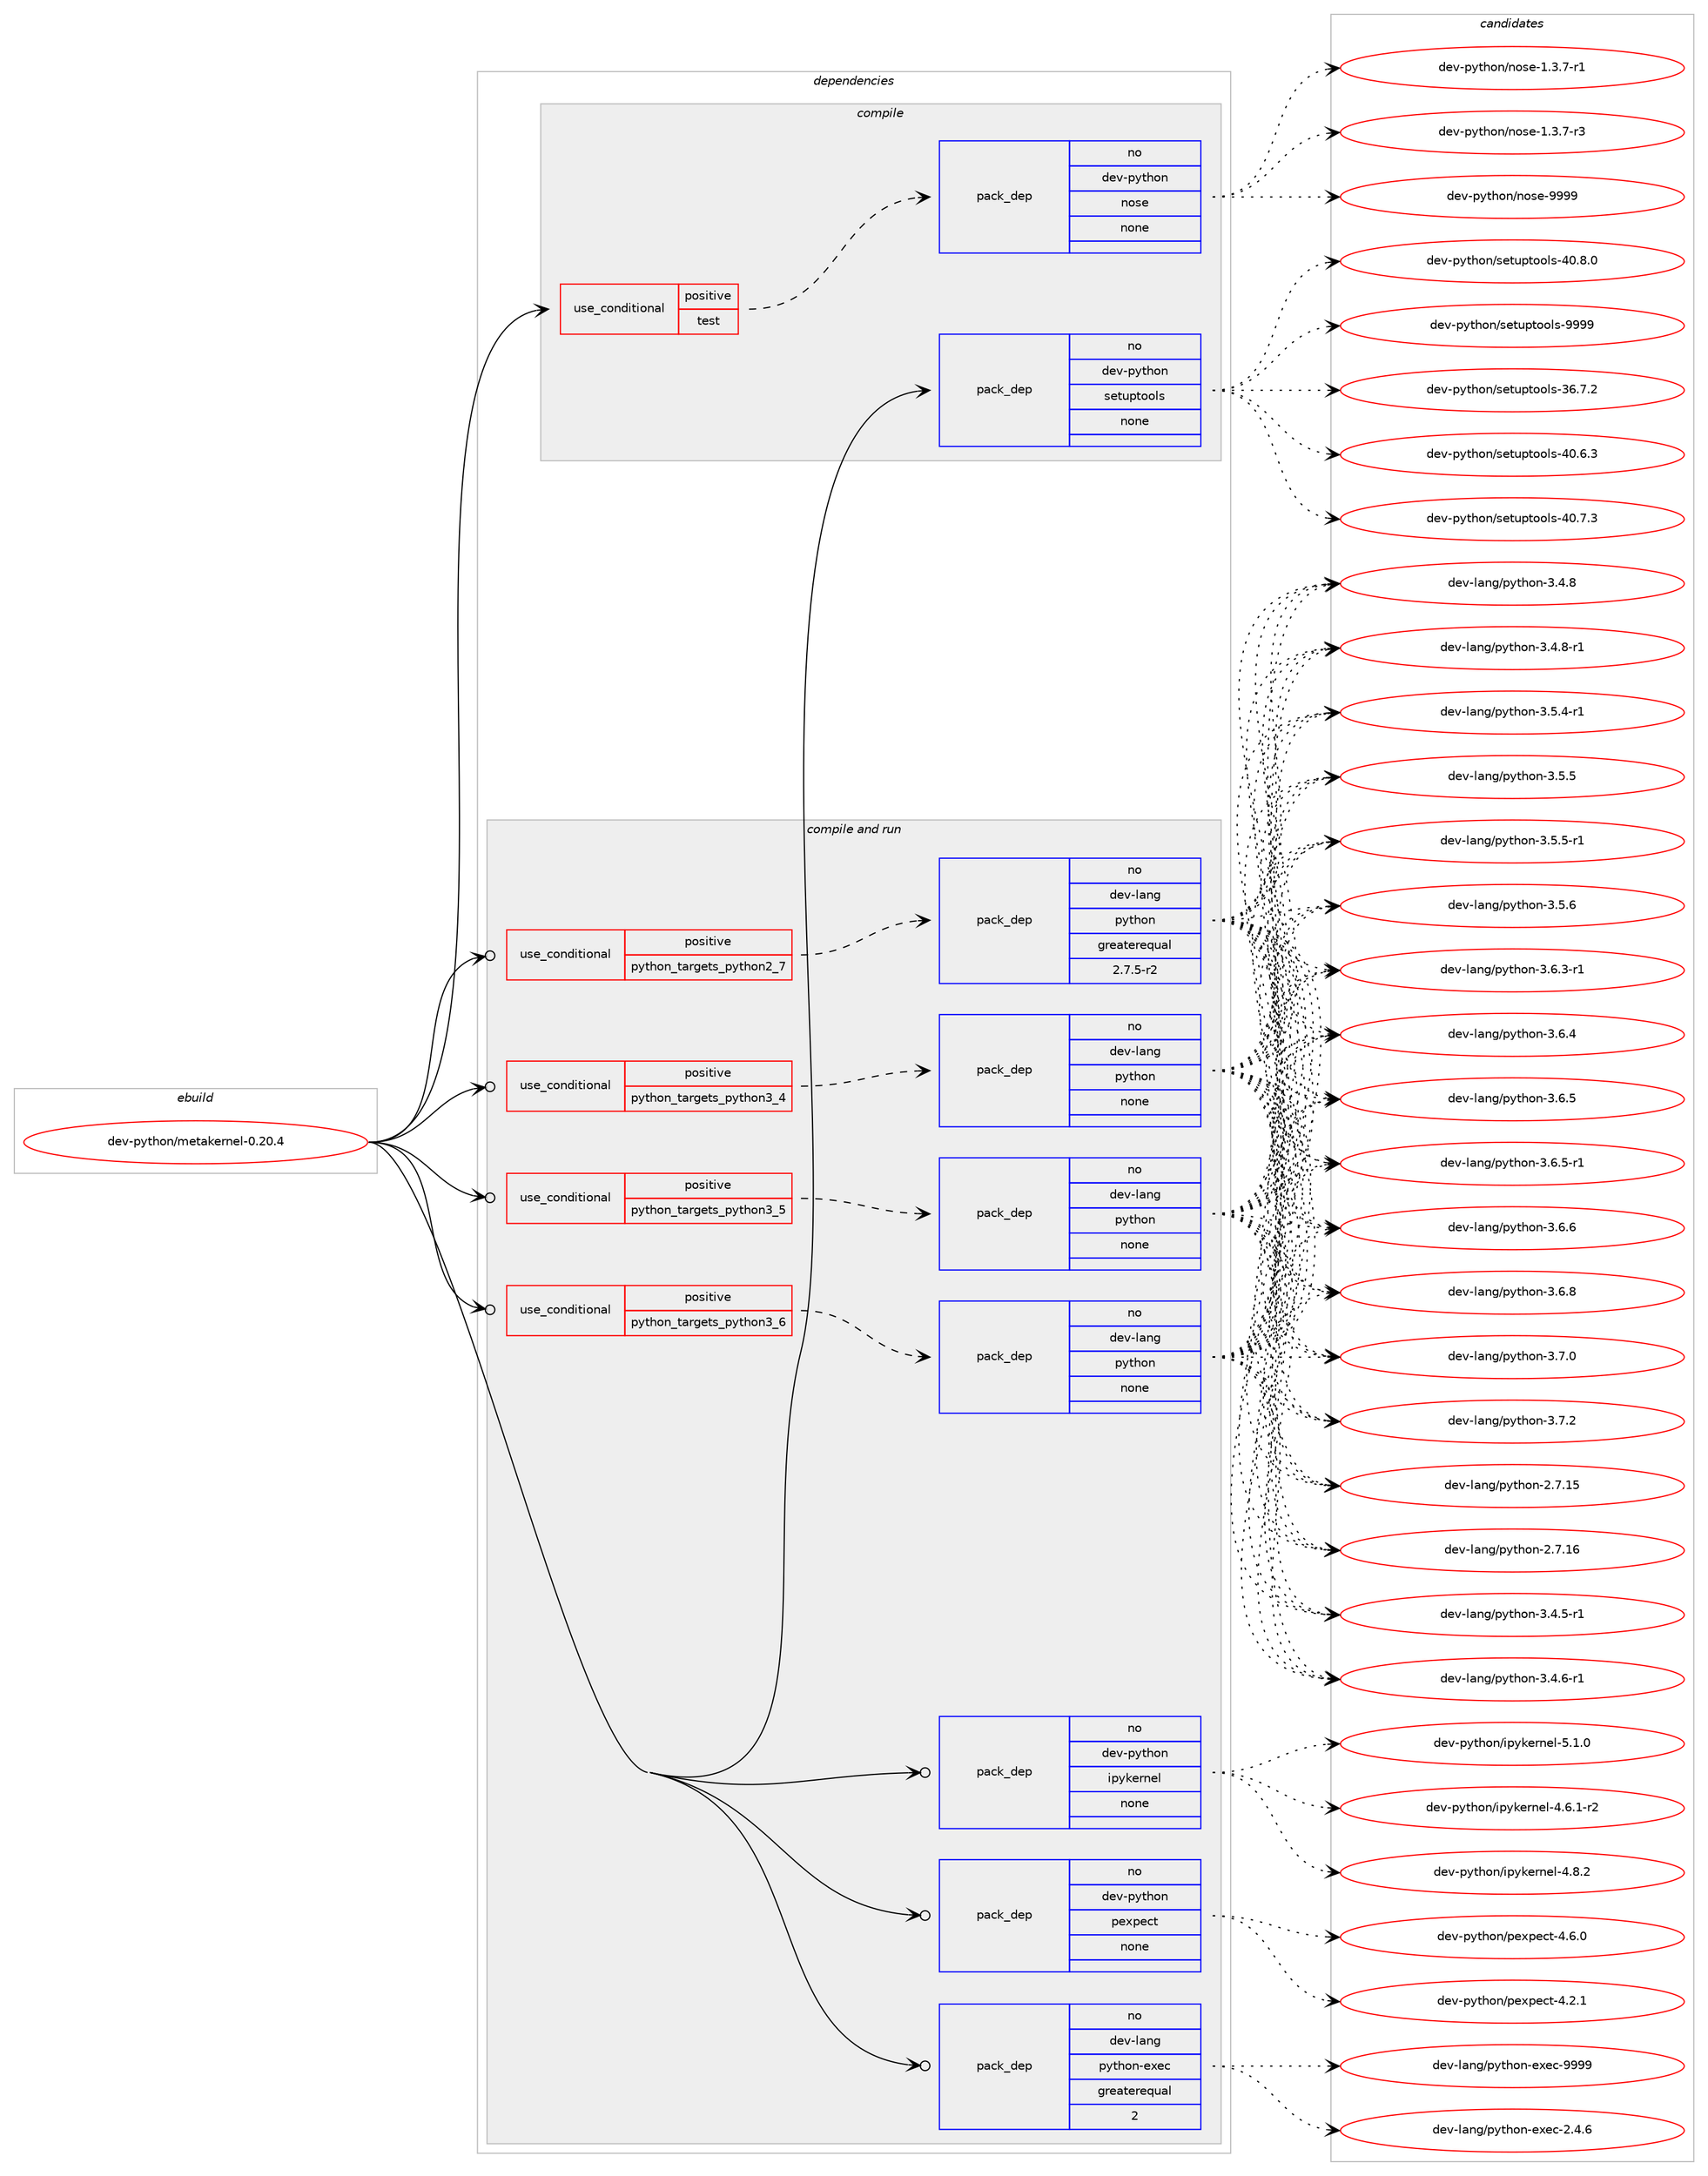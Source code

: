 digraph prolog {

# *************
# Graph options
# *************

newrank=true;
concentrate=true;
compound=true;
graph [rankdir=LR,fontname=Helvetica,fontsize=10,ranksep=1.5];#, ranksep=2.5, nodesep=0.2];
edge  [arrowhead=vee];
node  [fontname=Helvetica,fontsize=10];

# **********
# The ebuild
# **********

subgraph cluster_leftcol {
color=gray;
rank=same;
label=<<i>ebuild</i>>;
id [label="dev-python/metakernel-0.20.4", color=red, width=4, href="../dev-python/metakernel-0.20.4.svg"];
}

# ****************
# The dependencies
# ****************

subgraph cluster_midcol {
color=gray;
label=<<i>dependencies</i>>;
subgraph cluster_compile {
fillcolor="#eeeeee";
style=filled;
label=<<i>compile</i>>;
subgraph cond377414 {
dependency1418646 [label=<<TABLE BORDER="0" CELLBORDER="1" CELLSPACING="0" CELLPADDING="4"><TR><TD ROWSPAN="3" CELLPADDING="10">use_conditional</TD></TR><TR><TD>positive</TD></TR><TR><TD>test</TD></TR></TABLE>>, shape=none, color=red];
subgraph pack1017958 {
dependency1418647 [label=<<TABLE BORDER="0" CELLBORDER="1" CELLSPACING="0" CELLPADDING="4" WIDTH="220"><TR><TD ROWSPAN="6" CELLPADDING="30">pack_dep</TD></TR><TR><TD WIDTH="110">no</TD></TR><TR><TD>dev-python</TD></TR><TR><TD>nose</TD></TR><TR><TD>none</TD></TR><TR><TD></TD></TR></TABLE>>, shape=none, color=blue];
}
dependency1418646:e -> dependency1418647:w [weight=20,style="dashed",arrowhead="vee"];
}
id:e -> dependency1418646:w [weight=20,style="solid",arrowhead="vee"];
subgraph pack1017959 {
dependency1418648 [label=<<TABLE BORDER="0" CELLBORDER="1" CELLSPACING="0" CELLPADDING="4" WIDTH="220"><TR><TD ROWSPAN="6" CELLPADDING="30">pack_dep</TD></TR><TR><TD WIDTH="110">no</TD></TR><TR><TD>dev-python</TD></TR><TR><TD>setuptools</TD></TR><TR><TD>none</TD></TR><TR><TD></TD></TR></TABLE>>, shape=none, color=blue];
}
id:e -> dependency1418648:w [weight=20,style="solid",arrowhead="vee"];
}
subgraph cluster_compileandrun {
fillcolor="#eeeeee";
style=filled;
label=<<i>compile and run</i>>;
subgraph cond377415 {
dependency1418649 [label=<<TABLE BORDER="0" CELLBORDER="1" CELLSPACING="0" CELLPADDING="4"><TR><TD ROWSPAN="3" CELLPADDING="10">use_conditional</TD></TR><TR><TD>positive</TD></TR><TR><TD>python_targets_python2_7</TD></TR></TABLE>>, shape=none, color=red];
subgraph pack1017960 {
dependency1418650 [label=<<TABLE BORDER="0" CELLBORDER="1" CELLSPACING="0" CELLPADDING="4" WIDTH="220"><TR><TD ROWSPAN="6" CELLPADDING="30">pack_dep</TD></TR><TR><TD WIDTH="110">no</TD></TR><TR><TD>dev-lang</TD></TR><TR><TD>python</TD></TR><TR><TD>greaterequal</TD></TR><TR><TD>2.7.5-r2</TD></TR></TABLE>>, shape=none, color=blue];
}
dependency1418649:e -> dependency1418650:w [weight=20,style="dashed",arrowhead="vee"];
}
id:e -> dependency1418649:w [weight=20,style="solid",arrowhead="odotvee"];
subgraph cond377416 {
dependency1418651 [label=<<TABLE BORDER="0" CELLBORDER="1" CELLSPACING="0" CELLPADDING="4"><TR><TD ROWSPAN="3" CELLPADDING="10">use_conditional</TD></TR><TR><TD>positive</TD></TR><TR><TD>python_targets_python3_4</TD></TR></TABLE>>, shape=none, color=red];
subgraph pack1017961 {
dependency1418652 [label=<<TABLE BORDER="0" CELLBORDER="1" CELLSPACING="0" CELLPADDING="4" WIDTH="220"><TR><TD ROWSPAN="6" CELLPADDING="30">pack_dep</TD></TR><TR><TD WIDTH="110">no</TD></TR><TR><TD>dev-lang</TD></TR><TR><TD>python</TD></TR><TR><TD>none</TD></TR><TR><TD></TD></TR></TABLE>>, shape=none, color=blue];
}
dependency1418651:e -> dependency1418652:w [weight=20,style="dashed",arrowhead="vee"];
}
id:e -> dependency1418651:w [weight=20,style="solid",arrowhead="odotvee"];
subgraph cond377417 {
dependency1418653 [label=<<TABLE BORDER="0" CELLBORDER="1" CELLSPACING="0" CELLPADDING="4"><TR><TD ROWSPAN="3" CELLPADDING="10">use_conditional</TD></TR><TR><TD>positive</TD></TR><TR><TD>python_targets_python3_5</TD></TR></TABLE>>, shape=none, color=red];
subgraph pack1017962 {
dependency1418654 [label=<<TABLE BORDER="0" CELLBORDER="1" CELLSPACING="0" CELLPADDING="4" WIDTH="220"><TR><TD ROWSPAN="6" CELLPADDING="30">pack_dep</TD></TR><TR><TD WIDTH="110">no</TD></TR><TR><TD>dev-lang</TD></TR><TR><TD>python</TD></TR><TR><TD>none</TD></TR><TR><TD></TD></TR></TABLE>>, shape=none, color=blue];
}
dependency1418653:e -> dependency1418654:w [weight=20,style="dashed",arrowhead="vee"];
}
id:e -> dependency1418653:w [weight=20,style="solid",arrowhead="odotvee"];
subgraph cond377418 {
dependency1418655 [label=<<TABLE BORDER="0" CELLBORDER="1" CELLSPACING="0" CELLPADDING="4"><TR><TD ROWSPAN="3" CELLPADDING="10">use_conditional</TD></TR><TR><TD>positive</TD></TR><TR><TD>python_targets_python3_6</TD></TR></TABLE>>, shape=none, color=red];
subgraph pack1017963 {
dependency1418656 [label=<<TABLE BORDER="0" CELLBORDER="1" CELLSPACING="0" CELLPADDING="4" WIDTH="220"><TR><TD ROWSPAN="6" CELLPADDING="30">pack_dep</TD></TR><TR><TD WIDTH="110">no</TD></TR><TR><TD>dev-lang</TD></TR><TR><TD>python</TD></TR><TR><TD>none</TD></TR><TR><TD></TD></TR></TABLE>>, shape=none, color=blue];
}
dependency1418655:e -> dependency1418656:w [weight=20,style="dashed",arrowhead="vee"];
}
id:e -> dependency1418655:w [weight=20,style="solid",arrowhead="odotvee"];
subgraph pack1017964 {
dependency1418657 [label=<<TABLE BORDER="0" CELLBORDER="1" CELLSPACING="0" CELLPADDING="4" WIDTH="220"><TR><TD ROWSPAN="6" CELLPADDING="30">pack_dep</TD></TR><TR><TD WIDTH="110">no</TD></TR><TR><TD>dev-lang</TD></TR><TR><TD>python-exec</TD></TR><TR><TD>greaterequal</TD></TR><TR><TD>2</TD></TR></TABLE>>, shape=none, color=blue];
}
id:e -> dependency1418657:w [weight=20,style="solid",arrowhead="odotvee"];
subgraph pack1017965 {
dependency1418658 [label=<<TABLE BORDER="0" CELLBORDER="1" CELLSPACING="0" CELLPADDING="4" WIDTH="220"><TR><TD ROWSPAN="6" CELLPADDING="30">pack_dep</TD></TR><TR><TD WIDTH="110">no</TD></TR><TR><TD>dev-python</TD></TR><TR><TD>ipykernel</TD></TR><TR><TD>none</TD></TR><TR><TD></TD></TR></TABLE>>, shape=none, color=blue];
}
id:e -> dependency1418658:w [weight=20,style="solid",arrowhead="odotvee"];
subgraph pack1017966 {
dependency1418659 [label=<<TABLE BORDER="0" CELLBORDER="1" CELLSPACING="0" CELLPADDING="4" WIDTH="220"><TR><TD ROWSPAN="6" CELLPADDING="30">pack_dep</TD></TR><TR><TD WIDTH="110">no</TD></TR><TR><TD>dev-python</TD></TR><TR><TD>pexpect</TD></TR><TR><TD>none</TD></TR><TR><TD></TD></TR></TABLE>>, shape=none, color=blue];
}
id:e -> dependency1418659:w [weight=20,style="solid",arrowhead="odotvee"];
}
subgraph cluster_run {
fillcolor="#eeeeee";
style=filled;
label=<<i>run</i>>;
}
}

# **************
# The candidates
# **************

subgraph cluster_choices {
rank=same;
color=gray;
label=<<i>candidates</i>>;

subgraph choice1017958 {
color=black;
nodesep=1;
choice10010111845112121116104111110471101111151014549465146554511449 [label="dev-python/nose-1.3.7-r1", color=red, width=4,href="../dev-python/nose-1.3.7-r1.svg"];
choice10010111845112121116104111110471101111151014549465146554511451 [label="dev-python/nose-1.3.7-r3", color=red, width=4,href="../dev-python/nose-1.3.7-r3.svg"];
choice10010111845112121116104111110471101111151014557575757 [label="dev-python/nose-9999", color=red, width=4,href="../dev-python/nose-9999.svg"];
dependency1418647:e -> choice10010111845112121116104111110471101111151014549465146554511449:w [style=dotted,weight="100"];
dependency1418647:e -> choice10010111845112121116104111110471101111151014549465146554511451:w [style=dotted,weight="100"];
dependency1418647:e -> choice10010111845112121116104111110471101111151014557575757:w [style=dotted,weight="100"];
}
subgraph choice1017959 {
color=black;
nodesep=1;
choice100101118451121211161041111104711510111611711211611111110811545515446554650 [label="dev-python/setuptools-36.7.2", color=red, width=4,href="../dev-python/setuptools-36.7.2.svg"];
choice100101118451121211161041111104711510111611711211611111110811545524846544651 [label="dev-python/setuptools-40.6.3", color=red, width=4,href="../dev-python/setuptools-40.6.3.svg"];
choice100101118451121211161041111104711510111611711211611111110811545524846554651 [label="dev-python/setuptools-40.7.3", color=red, width=4,href="../dev-python/setuptools-40.7.3.svg"];
choice100101118451121211161041111104711510111611711211611111110811545524846564648 [label="dev-python/setuptools-40.8.0", color=red, width=4,href="../dev-python/setuptools-40.8.0.svg"];
choice10010111845112121116104111110471151011161171121161111111081154557575757 [label="dev-python/setuptools-9999", color=red, width=4,href="../dev-python/setuptools-9999.svg"];
dependency1418648:e -> choice100101118451121211161041111104711510111611711211611111110811545515446554650:w [style=dotted,weight="100"];
dependency1418648:e -> choice100101118451121211161041111104711510111611711211611111110811545524846544651:w [style=dotted,weight="100"];
dependency1418648:e -> choice100101118451121211161041111104711510111611711211611111110811545524846554651:w [style=dotted,weight="100"];
dependency1418648:e -> choice100101118451121211161041111104711510111611711211611111110811545524846564648:w [style=dotted,weight="100"];
dependency1418648:e -> choice10010111845112121116104111110471151011161171121161111111081154557575757:w [style=dotted,weight="100"];
}
subgraph choice1017960 {
color=black;
nodesep=1;
choice10010111845108971101034711212111610411111045504655464953 [label="dev-lang/python-2.7.15", color=red, width=4,href="../dev-lang/python-2.7.15.svg"];
choice10010111845108971101034711212111610411111045504655464954 [label="dev-lang/python-2.7.16", color=red, width=4,href="../dev-lang/python-2.7.16.svg"];
choice1001011184510897110103471121211161041111104551465246534511449 [label="dev-lang/python-3.4.5-r1", color=red, width=4,href="../dev-lang/python-3.4.5-r1.svg"];
choice1001011184510897110103471121211161041111104551465246544511449 [label="dev-lang/python-3.4.6-r1", color=red, width=4,href="../dev-lang/python-3.4.6-r1.svg"];
choice100101118451089711010347112121116104111110455146524656 [label="dev-lang/python-3.4.8", color=red, width=4,href="../dev-lang/python-3.4.8.svg"];
choice1001011184510897110103471121211161041111104551465246564511449 [label="dev-lang/python-3.4.8-r1", color=red, width=4,href="../dev-lang/python-3.4.8-r1.svg"];
choice1001011184510897110103471121211161041111104551465346524511449 [label="dev-lang/python-3.5.4-r1", color=red, width=4,href="../dev-lang/python-3.5.4-r1.svg"];
choice100101118451089711010347112121116104111110455146534653 [label="dev-lang/python-3.5.5", color=red, width=4,href="../dev-lang/python-3.5.5.svg"];
choice1001011184510897110103471121211161041111104551465346534511449 [label="dev-lang/python-3.5.5-r1", color=red, width=4,href="../dev-lang/python-3.5.5-r1.svg"];
choice100101118451089711010347112121116104111110455146534654 [label="dev-lang/python-3.5.6", color=red, width=4,href="../dev-lang/python-3.5.6.svg"];
choice1001011184510897110103471121211161041111104551465446514511449 [label="dev-lang/python-3.6.3-r1", color=red, width=4,href="../dev-lang/python-3.6.3-r1.svg"];
choice100101118451089711010347112121116104111110455146544652 [label="dev-lang/python-3.6.4", color=red, width=4,href="../dev-lang/python-3.6.4.svg"];
choice100101118451089711010347112121116104111110455146544653 [label="dev-lang/python-3.6.5", color=red, width=4,href="../dev-lang/python-3.6.5.svg"];
choice1001011184510897110103471121211161041111104551465446534511449 [label="dev-lang/python-3.6.5-r1", color=red, width=4,href="../dev-lang/python-3.6.5-r1.svg"];
choice100101118451089711010347112121116104111110455146544654 [label="dev-lang/python-3.6.6", color=red, width=4,href="../dev-lang/python-3.6.6.svg"];
choice100101118451089711010347112121116104111110455146544656 [label="dev-lang/python-3.6.8", color=red, width=4,href="../dev-lang/python-3.6.8.svg"];
choice100101118451089711010347112121116104111110455146554648 [label="dev-lang/python-3.7.0", color=red, width=4,href="../dev-lang/python-3.7.0.svg"];
choice100101118451089711010347112121116104111110455146554650 [label="dev-lang/python-3.7.2", color=red, width=4,href="../dev-lang/python-3.7.2.svg"];
dependency1418650:e -> choice10010111845108971101034711212111610411111045504655464953:w [style=dotted,weight="100"];
dependency1418650:e -> choice10010111845108971101034711212111610411111045504655464954:w [style=dotted,weight="100"];
dependency1418650:e -> choice1001011184510897110103471121211161041111104551465246534511449:w [style=dotted,weight="100"];
dependency1418650:e -> choice1001011184510897110103471121211161041111104551465246544511449:w [style=dotted,weight="100"];
dependency1418650:e -> choice100101118451089711010347112121116104111110455146524656:w [style=dotted,weight="100"];
dependency1418650:e -> choice1001011184510897110103471121211161041111104551465246564511449:w [style=dotted,weight="100"];
dependency1418650:e -> choice1001011184510897110103471121211161041111104551465346524511449:w [style=dotted,weight="100"];
dependency1418650:e -> choice100101118451089711010347112121116104111110455146534653:w [style=dotted,weight="100"];
dependency1418650:e -> choice1001011184510897110103471121211161041111104551465346534511449:w [style=dotted,weight="100"];
dependency1418650:e -> choice100101118451089711010347112121116104111110455146534654:w [style=dotted,weight="100"];
dependency1418650:e -> choice1001011184510897110103471121211161041111104551465446514511449:w [style=dotted,weight="100"];
dependency1418650:e -> choice100101118451089711010347112121116104111110455146544652:w [style=dotted,weight="100"];
dependency1418650:e -> choice100101118451089711010347112121116104111110455146544653:w [style=dotted,weight="100"];
dependency1418650:e -> choice1001011184510897110103471121211161041111104551465446534511449:w [style=dotted,weight="100"];
dependency1418650:e -> choice100101118451089711010347112121116104111110455146544654:w [style=dotted,weight="100"];
dependency1418650:e -> choice100101118451089711010347112121116104111110455146544656:w [style=dotted,weight="100"];
dependency1418650:e -> choice100101118451089711010347112121116104111110455146554648:w [style=dotted,weight="100"];
dependency1418650:e -> choice100101118451089711010347112121116104111110455146554650:w [style=dotted,weight="100"];
}
subgraph choice1017961 {
color=black;
nodesep=1;
choice10010111845108971101034711212111610411111045504655464953 [label="dev-lang/python-2.7.15", color=red, width=4,href="../dev-lang/python-2.7.15.svg"];
choice10010111845108971101034711212111610411111045504655464954 [label="dev-lang/python-2.7.16", color=red, width=4,href="../dev-lang/python-2.7.16.svg"];
choice1001011184510897110103471121211161041111104551465246534511449 [label="dev-lang/python-3.4.5-r1", color=red, width=4,href="../dev-lang/python-3.4.5-r1.svg"];
choice1001011184510897110103471121211161041111104551465246544511449 [label="dev-lang/python-3.4.6-r1", color=red, width=4,href="../dev-lang/python-3.4.6-r1.svg"];
choice100101118451089711010347112121116104111110455146524656 [label="dev-lang/python-3.4.8", color=red, width=4,href="../dev-lang/python-3.4.8.svg"];
choice1001011184510897110103471121211161041111104551465246564511449 [label="dev-lang/python-3.4.8-r1", color=red, width=4,href="../dev-lang/python-3.4.8-r1.svg"];
choice1001011184510897110103471121211161041111104551465346524511449 [label="dev-lang/python-3.5.4-r1", color=red, width=4,href="../dev-lang/python-3.5.4-r1.svg"];
choice100101118451089711010347112121116104111110455146534653 [label="dev-lang/python-3.5.5", color=red, width=4,href="../dev-lang/python-3.5.5.svg"];
choice1001011184510897110103471121211161041111104551465346534511449 [label="dev-lang/python-3.5.5-r1", color=red, width=4,href="../dev-lang/python-3.5.5-r1.svg"];
choice100101118451089711010347112121116104111110455146534654 [label="dev-lang/python-3.5.6", color=red, width=4,href="../dev-lang/python-3.5.6.svg"];
choice1001011184510897110103471121211161041111104551465446514511449 [label="dev-lang/python-3.6.3-r1", color=red, width=4,href="../dev-lang/python-3.6.3-r1.svg"];
choice100101118451089711010347112121116104111110455146544652 [label="dev-lang/python-3.6.4", color=red, width=4,href="../dev-lang/python-3.6.4.svg"];
choice100101118451089711010347112121116104111110455146544653 [label="dev-lang/python-3.6.5", color=red, width=4,href="../dev-lang/python-3.6.5.svg"];
choice1001011184510897110103471121211161041111104551465446534511449 [label="dev-lang/python-3.6.5-r1", color=red, width=4,href="../dev-lang/python-3.6.5-r1.svg"];
choice100101118451089711010347112121116104111110455146544654 [label="dev-lang/python-3.6.6", color=red, width=4,href="../dev-lang/python-3.6.6.svg"];
choice100101118451089711010347112121116104111110455146544656 [label="dev-lang/python-3.6.8", color=red, width=4,href="../dev-lang/python-3.6.8.svg"];
choice100101118451089711010347112121116104111110455146554648 [label="dev-lang/python-3.7.0", color=red, width=4,href="../dev-lang/python-3.7.0.svg"];
choice100101118451089711010347112121116104111110455146554650 [label="dev-lang/python-3.7.2", color=red, width=4,href="../dev-lang/python-3.7.2.svg"];
dependency1418652:e -> choice10010111845108971101034711212111610411111045504655464953:w [style=dotted,weight="100"];
dependency1418652:e -> choice10010111845108971101034711212111610411111045504655464954:w [style=dotted,weight="100"];
dependency1418652:e -> choice1001011184510897110103471121211161041111104551465246534511449:w [style=dotted,weight="100"];
dependency1418652:e -> choice1001011184510897110103471121211161041111104551465246544511449:w [style=dotted,weight="100"];
dependency1418652:e -> choice100101118451089711010347112121116104111110455146524656:w [style=dotted,weight="100"];
dependency1418652:e -> choice1001011184510897110103471121211161041111104551465246564511449:w [style=dotted,weight="100"];
dependency1418652:e -> choice1001011184510897110103471121211161041111104551465346524511449:w [style=dotted,weight="100"];
dependency1418652:e -> choice100101118451089711010347112121116104111110455146534653:w [style=dotted,weight="100"];
dependency1418652:e -> choice1001011184510897110103471121211161041111104551465346534511449:w [style=dotted,weight="100"];
dependency1418652:e -> choice100101118451089711010347112121116104111110455146534654:w [style=dotted,weight="100"];
dependency1418652:e -> choice1001011184510897110103471121211161041111104551465446514511449:w [style=dotted,weight="100"];
dependency1418652:e -> choice100101118451089711010347112121116104111110455146544652:w [style=dotted,weight="100"];
dependency1418652:e -> choice100101118451089711010347112121116104111110455146544653:w [style=dotted,weight="100"];
dependency1418652:e -> choice1001011184510897110103471121211161041111104551465446534511449:w [style=dotted,weight="100"];
dependency1418652:e -> choice100101118451089711010347112121116104111110455146544654:w [style=dotted,weight="100"];
dependency1418652:e -> choice100101118451089711010347112121116104111110455146544656:w [style=dotted,weight="100"];
dependency1418652:e -> choice100101118451089711010347112121116104111110455146554648:w [style=dotted,weight="100"];
dependency1418652:e -> choice100101118451089711010347112121116104111110455146554650:w [style=dotted,weight="100"];
}
subgraph choice1017962 {
color=black;
nodesep=1;
choice10010111845108971101034711212111610411111045504655464953 [label="dev-lang/python-2.7.15", color=red, width=4,href="../dev-lang/python-2.7.15.svg"];
choice10010111845108971101034711212111610411111045504655464954 [label="dev-lang/python-2.7.16", color=red, width=4,href="../dev-lang/python-2.7.16.svg"];
choice1001011184510897110103471121211161041111104551465246534511449 [label="dev-lang/python-3.4.5-r1", color=red, width=4,href="../dev-lang/python-3.4.5-r1.svg"];
choice1001011184510897110103471121211161041111104551465246544511449 [label="dev-lang/python-3.4.6-r1", color=red, width=4,href="../dev-lang/python-3.4.6-r1.svg"];
choice100101118451089711010347112121116104111110455146524656 [label="dev-lang/python-3.4.8", color=red, width=4,href="../dev-lang/python-3.4.8.svg"];
choice1001011184510897110103471121211161041111104551465246564511449 [label="dev-lang/python-3.4.8-r1", color=red, width=4,href="../dev-lang/python-3.4.8-r1.svg"];
choice1001011184510897110103471121211161041111104551465346524511449 [label="dev-lang/python-3.5.4-r1", color=red, width=4,href="../dev-lang/python-3.5.4-r1.svg"];
choice100101118451089711010347112121116104111110455146534653 [label="dev-lang/python-3.5.5", color=red, width=4,href="../dev-lang/python-3.5.5.svg"];
choice1001011184510897110103471121211161041111104551465346534511449 [label="dev-lang/python-3.5.5-r1", color=red, width=4,href="../dev-lang/python-3.5.5-r1.svg"];
choice100101118451089711010347112121116104111110455146534654 [label="dev-lang/python-3.5.6", color=red, width=4,href="../dev-lang/python-3.5.6.svg"];
choice1001011184510897110103471121211161041111104551465446514511449 [label="dev-lang/python-3.6.3-r1", color=red, width=4,href="../dev-lang/python-3.6.3-r1.svg"];
choice100101118451089711010347112121116104111110455146544652 [label="dev-lang/python-3.6.4", color=red, width=4,href="../dev-lang/python-3.6.4.svg"];
choice100101118451089711010347112121116104111110455146544653 [label="dev-lang/python-3.6.5", color=red, width=4,href="../dev-lang/python-3.6.5.svg"];
choice1001011184510897110103471121211161041111104551465446534511449 [label="dev-lang/python-3.6.5-r1", color=red, width=4,href="../dev-lang/python-3.6.5-r1.svg"];
choice100101118451089711010347112121116104111110455146544654 [label="dev-lang/python-3.6.6", color=red, width=4,href="../dev-lang/python-3.6.6.svg"];
choice100101118451089711010347112121116104111110455146544656 [label="dev-lang/python-3.6.8", color=red, width=4,href="../dev-lang/python-3.6.8.svg"];
choice100101118451089711010347112121116104111110455146554648 [label="dev-lang/python-3.7.0", color=red, width=4,href="../dev-lang/python-3.7.0.svg"];
choice100101118451089711010347112121116104111110455146554650 [label="dev-lang/python-3.7.2", color=red, width=4,href="../dev-lang/python-3.7.2.svg"];
dependency1418654:e -> choice10010111845108971101034711212111610411111045504655464953:w [style=dotted,weight="100"];
dependency1418654:e -> choice10010111845108971101034711212111610411111045504655464954:w [style=dotted,weight="100"];
dependency1418654:e -> choice1001011184510897110103471121211161041111104551465246534511449:w [style=dotted,weight="100"];
dependency1418654:e -> choice1001011184510897110103471121211161041111104551465246544511449:w [style=dotted,weight="100"];
dependency1418654:e -> choice100101118451089711010347112121116104111110455146524656:w [style=dotted,weight="100"];
dependency1418654:e -> choice1001011184510897110103471121211161041111104551465246564511449:w [style=dotted,weight="100"];
dependency1418654:e -> choice1001011184510897110103471121211161041111104551465346524511449:w [style=dotted,weight="100"];
dependency1418654:e -> choice100101118451089711010347112121116104111110455146534653:w [style=dotted,weight="100"];
dependency1418654:e -> choice1001011184510897110103471121211161041111104551465346534511449:w [style=dotted,weight="100"];
dependency1418654:e -> choice100101118451089711010347112121116104111110455146534654:w [style=dotted,weight="100"];
dependency1418654:e -> choice1001011184510897110103471121211161041111104551465446514511449:w [style=dotted,weight="100"];
dependency1418654:e -> choice100101118451089711010347112121116104111110455146544652:w [style=dotted,weight="100"];
dependency1418654:e -> choice100101118451089711010347112121116104111110455146544653:w [style=dotted,weight="100"];
dependency1418654:e -> choice1001011184510897110103471121211161041111104551465446534511449:w [style=dotted,weight="100"];
dependency1418654:e -> choice100101118451089711010347112121116104111110455146544654:w [style=dotted,weight="100"];
dependency1418654:e -> choice100101118451089711010347112121116104111110455146544656:w [style=dotted,weight="100"];
dependency1418654:e -> choice100101118451089711010347112121116104111110455146554648:w [style=dotted,weight="100"];
dependency1418654:e -> choice100101118451089711010347112121116104111110455146554650:w [style=dotted,weight="100"];
}
subgraph choice1017963 {
color=black;
nodesep=1;
choice10010111845108971101034711212111610411111045504655464953 [label="dev-lang/python-2.7.15", color=red, width=4,href="../dev-lang/python-2.7.15.svg"];
choice10010111845108971101034711212111610411111045504655464954 [label="dev-lang/python-2.7.16", color=red, width=4,href="../dev-lang/python-2.7.16.svg"];
choice1001011184510897110103471121211161041111104551465246534511449 [label="dev-lang/python-3.4.5-r1", color=red, width=4,href="../dev-lang/python-3.4.5-r1.svg"];
choice1001011184510897110103471121211161041111104551465246544511449 [label="dev-lang/python-3.4.6-r1", color=red, width=4,href="../dev-lang/python-3.4.6-r1.svg"];
choice100101118451089711010347112121116104111110455146524656 [label="dev-lang/python-3.4.8", color=red, width=4,href="../dev-lang/python-3.4.8.svg"];
choice1001011184510897110103471121211161041111104551465246564511449 [label="dev-lang/python-3.4.8-r1", color=red, width=4,href="../dev-lang/python-3.4.8-r1.svg"];
choice1001011184510897110103471121211161041111104551465346524511449 [label="dev-lang/python-3.5.4-r1", color=red, width=4,href="../dev-lang/python-3.5.4-r1.svg"];
choice100101118451089711010347112121116104111110455146534653 [label="dev-lang/python-3.5.5", color=red, width=4,href="../dev-lang/python-3.5.5.svg"];
choice1001011184510897110103471121211161041111104551465346534511449 [label="dev-lang/python-3.5.5-r1", color=red, width=4,href="../dev-lang/python-3.5.5-r1.svg"];
choice100101118451089711010347112121116104111110455146534654 [label="dev-lang/python-3.5.6", color=red, width=4,href="../dev-lang/python-3.5.6.svg"];
choice1001011184510897110103471121211161041111104551465446514511449 [label="dev-lang/python-3.6.3-r1", color=red, width=4,href="../dev-lang/python-3.6.3-r1.svg"];
choice100101118451089711010347112121116104111110455146544652 [label="dev-lang/python-3.6.4", color=red, width=4,href="../dev-lang/python-3.6.4.svg"];
choice100101118451089711010347112121116104111110455146544653 [label="dev-lang/python-3.6.5", color=red, width=4,href="../dev-lang/python-3.6.5.svg"];
choice1001011184510897110103471121211161041111104551465446534511449 [label="dev-lang/python-3.6.5-r1", color=red, width=4,href="../dev-lang/python-3.6.5-r1.svg"];
choice100101118451089711010347112121116104111110455146544654 [label="dev-lang/python-3.6.6", color=red, width=4,href="../dev-lang/python-3.6.6.svg"];
choice100101118451089711010347112121116104111110455146544656 [label="dev-lang/python-3.6.8", color=red, width=4,href="../dev-lang/python-3.6.8.svg"];
choice100101118451089711010347112121116104111110455146554648 [label="dev-lang/python-3.7.0", color=red, width=4,href="../dev-lang/python-3.7.0.svg"];
choice100101118451089711010347112121116104111110455146554650 [label="dev-lang/python-3.7.2", color=red, width=4,href="../dev-lang/python-3.7.2.svg"];
dependency1418656:e -> choice10010111845108971101034711212111610411111045504655464953:w [style=dotted,weight="100"];
dependency1418656:e -> choice10010111845108971101034711212111610411111045504655464954:w [style=dotted,weight="100"];
dependency1418656:e -> choice1001011184510897110103471121211161041111104551465246534511449:w [style=dotted,weight="100"];
dependency1418656:e -> choice1001011184510897110103471121211161041111104551465246544511449:w [style=dotted,weight="100"];
dependency1418656:e -> choice100101118451089711010347112121116104111110455146524656:w [style=dotted,weight="100"];
dependency1418656:e -> choice1001011184510897110103471121211161041111104551465246564511449:w [style=dotted,weight="100"];
dependency1418656:e -> choice1001011184510897110103471121211161041111104551465346524511449:w [style=dotted,weight="100"];
dependency1418656:e -> choice100101118451089711010347112121116104111110455146534653:w [style=dotted,weight="100"];
dependency1418656:e -> choice1001011184510897110103471121211161041111104551465346534511449:w [style=dotted,weight="100"];
dependency1418656:e -> choice100101118451089711010347112121116104111110455146534654:w [style=dotted,weight="100"];
dependency1418656:e -> choice1001011184510897110103471121211161041111104551465446514511449:w [style=dotted,weight="100"];
dependency1418656:e -> choice100101118451089711010347112121116104111110455146544652:w [style=dotted,weight="100"];
dependency1418656:e -> choice100101118451089711010347112121116104111110455146544653:w [style=dotted,weight="100"];
dependency1418656:e -> choice1001011184510897110103471121211161041111104551465446534511449:w [style=dotted,weight="100"];
dependency1418656:e -> choice100101118451089711010347112121116104111110455146544654:w [style=dotted,weight="100"];
dependency1418656:e -> choice100101118451089711010347112121116104111110455146544656:w [style=dotted,weight="100"];
dependency1418656:e -> choice100101118451089711010347112121116104111110455146554648:w [style=dotted,weight="100"];
dependency1418656:e -> choice100101118451089711010347112121116104111110455146554650:w [style=dotted,weight="100"];
}
subgraph choice1017964 {
color=black;
nodesep=1;
choice1001011184510897110103471121211161041111104510112010199455046524654 [label="dev-lang/python-exec-2.4.6", color=red, width=4,href="../dev-lang/python-exec-2.4.6.svg"];
choice10010111845108971101034711212111610411111045101120101994557575757 [label="dev-lang/python-exec-9999", color=red, width=4,href="../dev-lang/python-exec-9999.svg"];
dependency1418657:e -> choice1001011184510897110103471121211161041111104510112010199455046524654:w [style=dotted,weight="100"];
dependency1418657:e -> choice10010111845108971101034711212111610411111045101120101994557575757:w [style=dotted,weight="100"];
}
subgraph choice1017965 {
color=black;
nodesep=1;
choice10010111845112121116104111110471051121211071011141101011084552465446494511450 [label="dev-python/ipykernel-4.6.1-r2", color=red, width=4,href="../dev-python/ipykernel-4.6.1-r2.svg"];
choice1001011184511212111610411111047105112121107101114110101108455246564650 [label="dev-python/ipykernel-4.8.2", color=red, width=4,href="../dev-python/ipykernel-4.8.2.svg"];
choice1001011184511212111610411111047105112121107101114110101108455346494648 [label="dev-python/ipykernel-5.1.0", color=red, width=4,href="../dev-python/ipykernel-5.1.0.svg"];
dependency1418658:e -> choice10010111845112121116104111110471051121211071011141101011084552465446494511450:w [style=dotted,weight="100"];
dependency1418658:e -> choice1001011184511212111610411111047105112121107101114110101108455246564650:w [style=dotted,weight="100"];
dependency1418658:e -> choice1001011184511212111610411111047105112121107101114110101108455346494648:w [style=dotted,weight="100"];
}
subgraph choice1017966 {
color=black;
nodesep=1;
choice100101118451121211161041111104711210112011210199116455246504649 [label="dev-python/pexpect-4.2.1", color=red, width=4,href="../dev-python/pexpect-4.2.1.svg"];
choice100101118451121211161041111104711210112011210199116455246544648 [label="dev-python/pexpect-4.6.0", color=red, width=4,href="../dev-python/pexpect-4.6.0.svg"];
dependency1418659:e -> choice100101118451121211161041111104711210112011210199116455246504649:w [style=dotted,weight="100"];
dependency1418659:e -> choice100101118451121211161041111104711210112011210199116455246544648:w [style=dotted,weight="100"];
}
}

}
